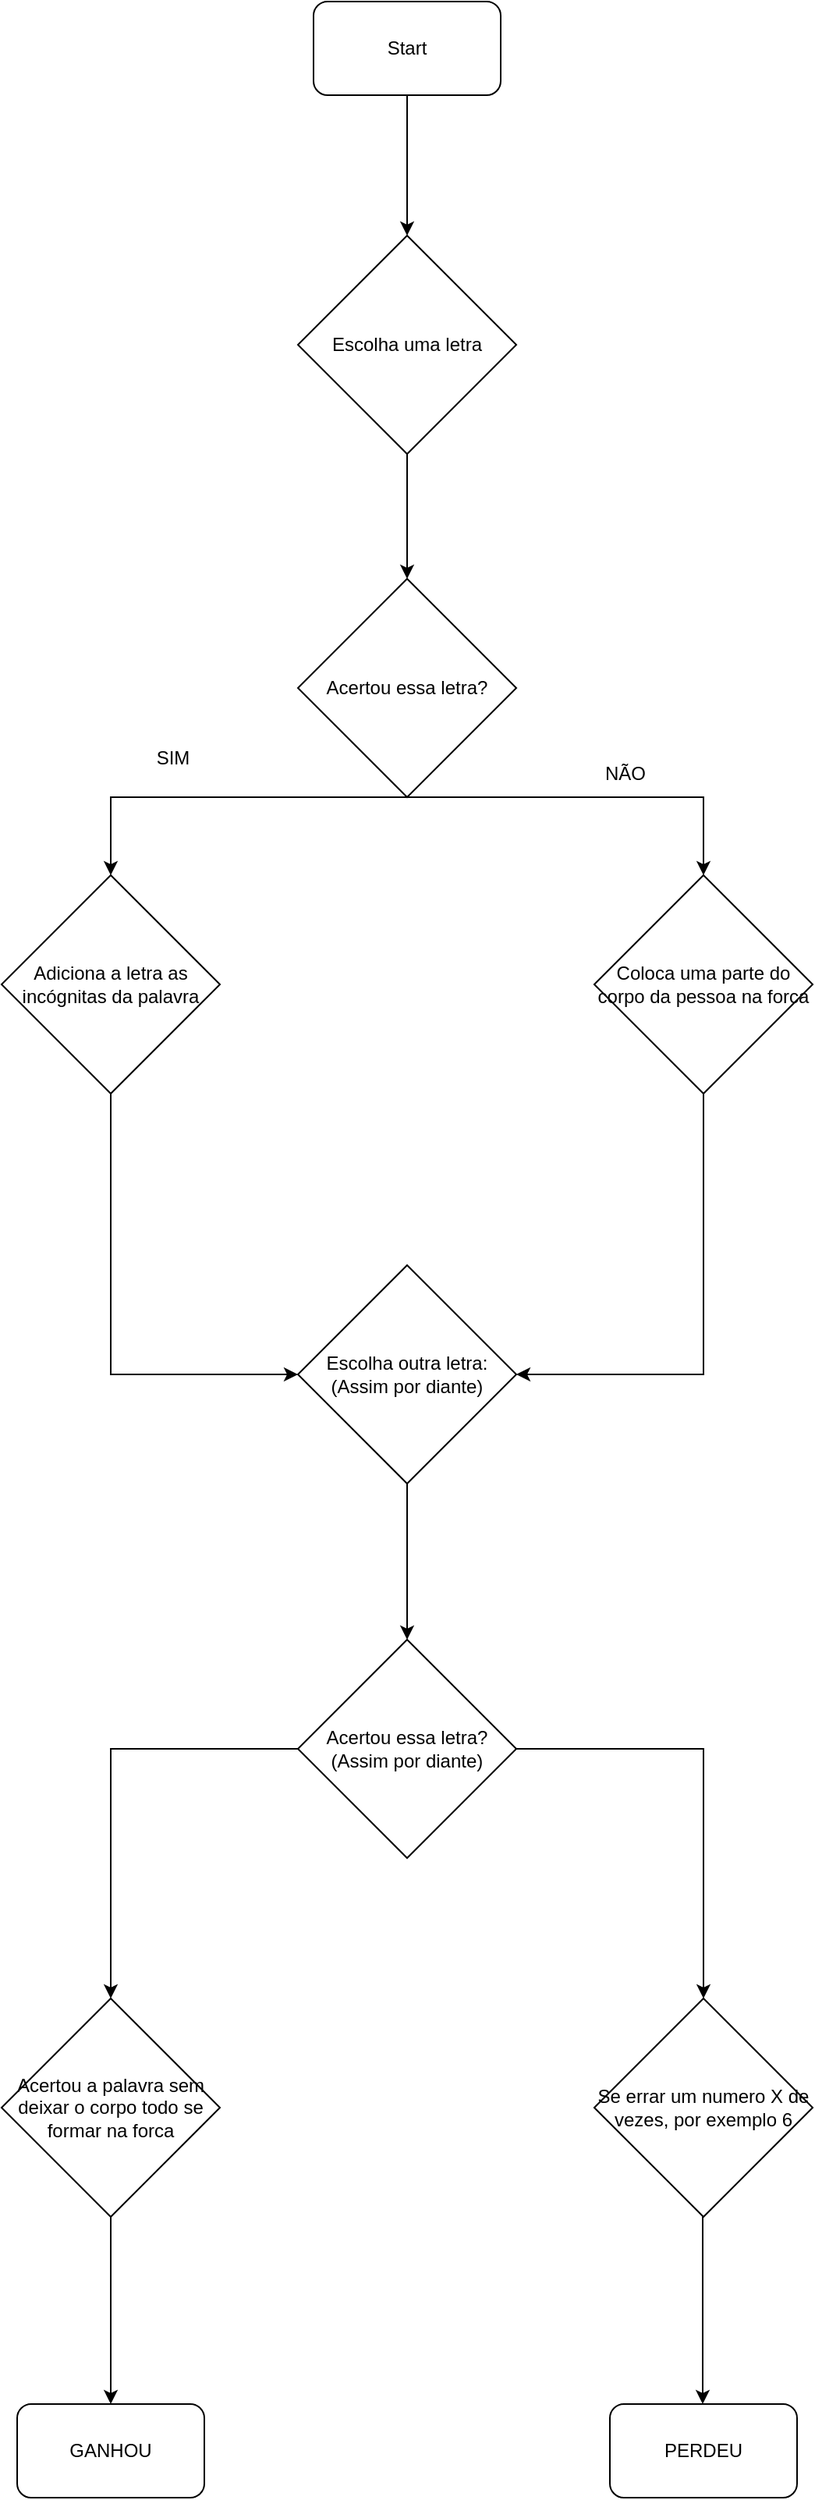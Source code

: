 <mxfile version="25.0.3">
  <diagram name="Página-1" id="M1WHtnQ7XEjW2ns4zSH4">
    <mxGraphModel dx="1434" dy="907" grid="1" gridSize="10" guides="1" tooltips="1" connect="1" arrows="1" fold="1" page="1" pageScale="1" pageWidth="827" pageHeight="1169" math="0" shadow="0">
      <root>
        <mxCell id="0" />
        <mxCell id="1" parent="0" />
        <mxCell id="TlEULiumSEeQK6ZXybz9-2" value="&lt;div&gt;Start&lt;/div&gt;" style="rounded=1;whiteSpace=wrap;html=1;" vertex="1" parent="1">
          <mxGeometry x="350" y="40" width="120" height="60" as="geometry" />
        </mxCell>
        <mxCell id="TlEULiumSEeQK6ZXybz9-4" value="" style="endArrow=classic;html=1;rounded=0;exitX=0.5;exitY=1;exitDx=0;exitDy=0;" edge="1" parent="1" source="TlEULiumSEeQK6ZXybz9-2">
          <mxGeometry width="50" height="50" relative="1" as="geometry">
            <mxPoint x="390" y="320" as="sourcePoint" />
            <mxPoint x="410" y="190" as="targetPoint" />
          </mxGeometry>
        </mxCell>
        <mxCell id="TlEULiumSEeQK6ZXybz9-5" value="Escolha uma letra" style="rhombus;whiteSpace=wrap;html=1;" vertex="1" parent="1">
          <mxGeometry x="340" y="190" width="140" height="140" as="geometry" />
        </mxCell>
        <mxCell id="TlEULiumSEeQK6ZXybz9-6" value="Adiciona a letra as incógnitas da palavra" style="rhombus;whiteSpace=wrap;html=1;" vertex="1" parent="1">
          <mxGeometry x="150" y="600" width="140" height="140" as="geometry" />
        </mxCell>
        <mxCell id="TlEULiumSEeQK6ZXybz9-7" value="&lt;div&gt;Coloca uma parte do corpo da pessoa na forca&lt;/div&gt;" style="rhombus;whiteSpace=wrap;html=1;" vertex="1" parent="1">
          <mxGeometry x="530" y="600" width="140" height="140" as="geometry" />
        </mxCell>
        <mxCell id="TlEULiumSEeQK6ZXybz9-8" value="" style="endArrow=classic;html=1;rounded=0;exitX=0.5;exitY=1;exitDx=0;exitDy=0;" edge="1" parent="1" source="TlEULiumSEeQK6ZXybz9-5">
          <mxGeometry width="50" height="50" relative="1" as="geometry">
            <mxPoint x="390" y="410" as="sourcePoint" />
            <mxPoint x="410" y="410" as="targetPoint" />
            <Array as="points">
              <mxPoint x="410" y="370" />
            </Array>
          </mxGeometry>
        </mxCell>
        <mxCell id="TlEULiumSEeQK6ZXybz9-9" value="&lt;div&gt;Acertou essa letra?&lt;/div&gt;" style="rhombus;whiteSpace=wrap;html=1;" vertex="1" parent="1">
          <mxGeometry x="340" y="410" width="140" height="140" as="geometry" />
        </mxCell>
        <mxCell id="TlEULiumSEeQK6ZXybz9-10" value="" style="endArrow=classic;html=1;rounded=0;exitX=0.5;exitY=1;exitDx=0;exitDy=0;entryX=0.5;entryY=0;entryDx=0;entryDy=0;" edge="1" parent="1" source="TlEULiumSEeQK6ZXybz9-9" target="TlEULiumSEeQK6ZXybz9-6">
          <mxGeometry width="50" height="50" relative="1" as="geometry">
            <mxPoint x="390" y="530" as="sourcePoint" />
            <mxPoint x="250" y="550" as="targetPoint" />
            <Array as="points">
              <mxPoint x="220" y="550" />
            </Array>
          </mxGeometry>
        </mxCell>
        <mxCell id="TlEULiumSEeQK6ZXybz9-11" value="" style="endArrow=classic;html=1;rounded=0;exitX=0.5;exitY=1;exitDx=0;exitDy=0;entryX=0.5;entryY=0;entryDx=0;entryDy=0;" edge="1" parent="1" source="TlEULiumSEeQK6ZXybz9-9" target="TlEULiumSEeQK6ZXybz9-7">
          <mxGeometry width="50" height="50" relative="1" as="geometry">
            <mxPoint x="420" y="560" as="sourcePoint" />
            <mxPoint x="260" y="610" as="targetPoint" />
            <Array as="points">
              <mxPoint x="600" y="550" />
            </Array>
          </mxGeometry>
        </mxCell>
        <mxCell id="TlEULiumSEeQK6ZXybz9-12" value="SIM" style="text;html=1;align=center;verticalAlign=middle;whiteSpace=wrap;rounded=0;" vertex="1" parent="1">
          <mxGeometry x="230" y="510" width="60" height="30" as="geometry" />
        </mxCell>
        <mxCell id="TlEULiumSEeQK6ZXybz9-13" value="NÃO" style="text;html=1;align=center;verticalAlign=middle;whiteSpace=wrap;rounded=0;" vertex="1" parent="1">
          <mxGeometry x="520" y="520" width="60" height="30" as="geometry" />
        </mxCell>
        <mxCell id="TlEULiumSEeQK6ZXybz9-15" value="Escolha outra letra:&lt;br&gt;&lt;div&gt;(Assim por diante)&lt;/div&gt;" style="rhombus;whiteSpace=wrap;html=1;" vertex="1" parent="1">
          <mxGeometry x="340" y="850" width="140" height="140" as="geometry" />
        </mxCell>
        <mxCell id="TlEULiumSEeQK6ZXybz9-16" value="" style="endArrow=classic;html=1;rounded=0;exitX=0.5;exitY=1;exitDx=0;exitDy=0;entryX=0;entryY=0.5;entryDx=0;entryDy=0;" edge="1" parent="1" source="TlEULiumSEeQK6ZXybz9-6" target="TlEULiumSEeQK6ZXybz9-15">
          <mxGeometry width="50" height="50" relative="1" as="geometry">
            <mxPoint x="300" y="760" as="sourcePoint" />
            <mxPoint x="220" y="1020" as="targetPoint" />
            <Array as="points">
              <mxPoint x="220" y="920" />
            </Array>
          </mxGeometry>
        </mxCell>
        <mxCell id="TlEULiumSEeQK6ZXybz9-17" value="" style="endArrow=classic;html=1;rounded=0;exitX=0.5;exitY=1;exitDx=0;exitDy=0;entryX=1;entryY=0.5;entryDx=0;entryDy=0;" edge="1" parent="1" source="TlEULiumSEeQK6ZXybz9-7" target="TlEULiumSEeQK6ZXybz9-15">
          <mxGeometry width="50" height="50" relative="1" as="geometry">
            <mxPoint x="390" y="920" as="sourcePoint" />
            <mxPoint x="440" y="870" as="targetPoint" />
            <Array as="points">
              <mxPoint x="600" y="920" />
            </Array>
          </mxGeometry>
        </mxCell>
        <mxCell id="TlEULiumSEeQK6ZXybz9-18" value="" style="endArrow=classic;html=1;rounded=0;exitX=0.5;exitY=1;exitDx=0;exitDy=0;" edge="1" parent="1" source="TlEULiumSEeQK6ZXybz9-15">
          <mxGeometry width="50" height="50" relative="1" as="geometry">
            <mxPoint x="390" y="1070" as="sourcePoint" />
            <mxPoint x="410" y="1090" as="targetPoint" />
          </mxGeometry>
        </mxCell>
        <mxCell id="TlEULiumSEeQK6ZXybz9-19" value="&lt;div&gt;Acertou essa letra?&lt;/div&gt;&lt;div&gt;(Assim por diante)&lt;/div&gt;" style="rhombus;whiteSpace=wrap;html=1;" vertex="1" parent="1">
          <mxGeometry x="340" y="1090" width="140" height="140" as="geometry" />
        </mxCell>
        <mxCell id="TlEULiumSEeQK6ZXybz9-20" value="Acertou a palavra sem deixar o corpo todo se formar na forca" style="rhombus;whiteSpace=wrap;html=1;" vertex="1" parent="1">
          <mxGeometry x="150" y="1320" width="140" height="140" as="geometry" />
        </mxCell>
        <mxCell id="TlEULiumSEeQK6ZXybz9-21" value="&lt;div&gt;Se errar um numero X de vezes, por exemplo 6&lt;/div&gt;" style="rhombus;whiteSpace=wrap;html=1;" vertex="1" parent="1">
          <mxGeometry x="530" y="1320" width="140" height="140" as="geometry" />
        </mxCell>
        <mxCell id="TlEULiumSEeQK6ZXybz9-22" value="" style="endArrow=classic;html=1;rounded=0;entryX=0.5;entryY=0;entryDx=0;entryDy=0;" edge="1" parent="1" source="TlEULiumSEeQK6ZXybz9-19" target="TlEULiumSEeQK6ZXybz9-20">
          <mxGeometry width="50" height="50" relative="1" as="geometry">
            <mxPoint x="390" y="1500" as="sourcePoint" />
            <mxPoint x="440" y="1450" as="targetPoint" />
            <Array as="points">
              <mxPoint x="220" y="1160" />
            </Array>
          </mxGeometry>
        </mxCell>
        <mxCell id="TlEULiumSEeQK6ZXybz9-23" value="" style="endArrow=classic;html=1;rounded=0;exitX=1;exitY=0.5;exitDx=0;exitDy=0;entryX=0.5;entryY=0;entryDx=0;entryDy=0;" edge="1" parent="1" source="TlEULiumSEeQK6ZXybz9-19" target="TlEULiumSEeQK6ZXybz9-21">
          <mxGeometry width="50" height="50" relative="1" as="geometry">
            <mxPoint x="390" y="1500" as="sourcePoint" />
            <mxPoint x="440" y="1450" as="targetPoint" />
            <Array as="points">
              <mxPoint x="600" y="1160" />
            </Array>
          </mxGeometry>
        </mxCell>
        <mxCell id="TlEULiumSEeQK6ZXybz9-24" value="GANHOU" style="rounded=1;whiteSpace=wrap;html=1;" vertex="1" parent="1">
          <mxGeometry x="160" y="1580" width="120" height="60" as="geometry" />
        </mxCell>
        <mxCell id="TlEULiumSEeQK6ZXybz9-25" value="" style="endArrow=classic;html=1;rounded=0;exitX=0.5;exitY=1;exitDx=0;exitDy=0;entryX=0.5;entryY=0;entryDx=0;entryDy=0;" edge="1" parent="1" source="TlEULiumSEeQK6ZXybz9-20" target="TlEULiumSEeQK6ZXybz9-24">
          <mxGeometry width="50" height="50" relative="1" as="geometry">
            <mxPoint x="390" y="1410" as="sourcePoint" />
            <mxPoint x="440" y="1360" as="targetPoint" />
          </mxGeometry>
        </mxCell>
        <mxCell id="TlEULiumSEeQK6ZXybz9-26" value="PERDEU" style="rounded=1;whiteSpace=wrap;html=1;" vertex="1" parent="1">
          <mxGeometry x="540" y="1580" width="120" height="60" as="geometry" />
        </mxCell>
        <mxCell id="TlEULiumSEeQK6ZXybz9-27" value="" style="endArrow=classic;html=1;rounded=0;exitX=0.5;exitY=1;exitDx=0;exitDy=0;entryX=0.5;entryY=0;entryDx=0;entryDy=0;" edge="1" parent="1">
          <mxGeometry width="50" height="50" relative="1" as="geometry">
            <mxPoint x="599.5" y="1460" as="sourcePoint" />
            <mxPoint x="599.5" y="1580" as="targetPoint" />
          </mxGeometry>
        </mxCell>
      </root>
    </mxGraphModel>
  </diagram>
</mxfile>
